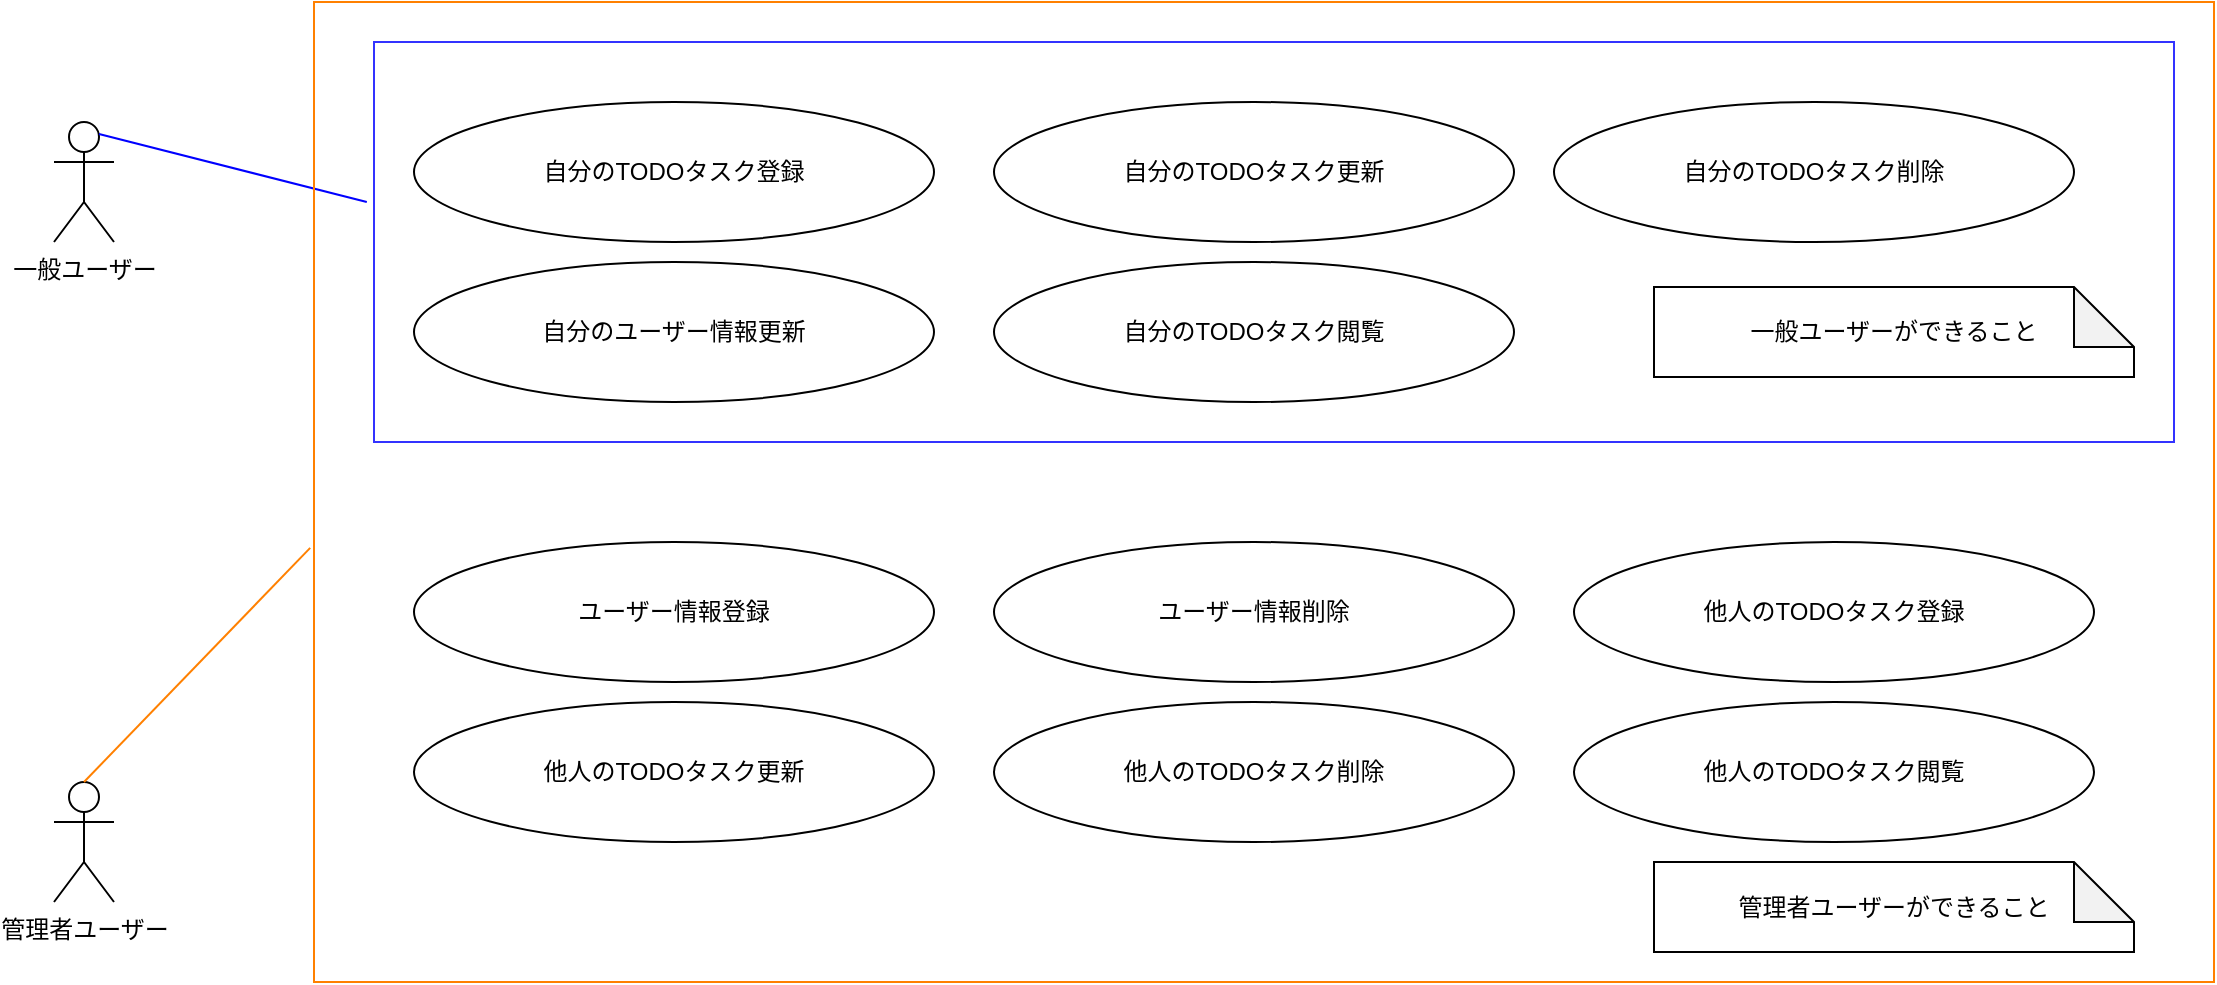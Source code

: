 <mxfile>
    <diagram id="oLQmXq2ciN3WbTHtwTG0" name="ページ1">
        <mxGraphModel dx="3550" dy="813" grid="1" gridSize="10" guides="1" tooltips="1" connect="1" arrows="1" fold="1" page="1" pageScale="1" pageWidth="2339" pageHeight="3300" math="0" shadow="0">
            <root>
                <mxCell id="0"/>
                <mxCell id="1" parent="0"/>
                <mxCell id="2" value="一般ユーザー" style="shape=umlActor;verticalLabelPosition=bottom;verticalAlign=top;html=1;" vertex="1" parent="1">
                    <mxGeometry x="-20" y="70" width="30" height="60" as="geometry"/>
                </mxCell>
                <mxCell id="3" value="自分のTODOタスク登録" style="ellipse;whiteSpace=wrap;html=1;" vertex="1" parent="1">
                    <mxGeometry x="160" y="60" width="260" height="70" as="geometry"/>
                </mxCell>
                <mxCell id="5" value="ユーザー情報登録" style="ellipse;whiteSpace=wrap;html=1;" vertex="1" parent="1">
                    <mxGeometry x="160" y="280" width="260" height="70" as="geometry"/>
                </mxCell>
                <mxCell id="6" value="自分のTODOタスク更新" style="ellipse;whiteSpace=wrap;html=1;" vertex="1" parent="1">
                    <mxGeometry x="450" y="60" width="260" height="70" as="geometry"/>
                </mxCell>
                <mxCell id="7" value="自分のTODOタスク削除" style="ellipse;whiteSpace=wrap;html=1;" vertex="1" parent="1">
                    <mxGeometry x="730" y="60" width="260" height="70" as="geometry"/>
                </mxCell>
                <mxCell id="8" value="自分のユーザー情報更新" style="ellipse;whiteSpace=wrap;html=1;" vertex="1" parent="1">
                    <mxGeometry x="160" y="140" width="260" height="70" as="geometry"/>
                </mxCell>
                <mxCell id="9" value="ユーザー情報削除" style="ellipse;whiteSpace=wrap;html=1;" vertex="1" parent="1">
                    <mxGeometry x="450" y="280" width="260" height="70" as="geometry"/>
                </mxCell>
                <mxCell id="10" value="他人のTODOタスク登録" style="ellipse;whiteSpace=wrap;html=1;" vertex="1" parent="1">
                    <mxGeometry x="740" y="280" width="260" height="70" as="geometry"/>
                </mxCell>
                <mxCell id="11" value="自分のTODOタスク閲覧" style="ellipse;whiteSpace=wrap;html=1;" vertex="1" parent="1">
                    <mxGeometry x="450" y="140" width="260" height="70" as="geometry"/>
                </mxCell>
                <mxCell id="12" value="他人のTODOタスク更新" style="ellipse;whiteSpace=wrap;html=1;" vertex="1" parent="1">
                    <mxGeometry x="160" y="360" width="260" height="70" as="geometry"/>
                </mxCell>
                <mxCell id="13" value="他人のTODOタスク削除" style="ellipse;whiteSpace=wrap;html=1;" vertex="1" parent="1">
                    <mxGeometry x="450" y="360" width="260" height="70" as="geometry"/>
                </mxCell>
                <mxCell id="14" value="他人のTODOタスク閲覧" style="ellipse;whiteSpace=wrap;html=1;" vertex="1" parent="1">
                    <mxGeometry x="740" y="360" width="260" height="70" as="geometry"/>
                </mxCell>
                <mxCell id="15" value="管理者ユーザー" style="shape=umlActor;verticalLabelPosition=bottom;verticalAlign=top;html=1;" vertex="1" parent="1">
                    <mxGeometry x="-20" y="400" width="30" height="60" as="geometry"/>
                </mxCell>
                <mxCell id="17" value="" style="rounded=0;whiteSpace=wrap;html=1;strokeColor=#3333FF;fillColor=none;" vertex="1" parent="1">
                    <mxGeometry x="140" y="30" width="900" height="200" as="geometry"/>
                </mxCell>
                <mxCell id="18" value="" style="endArrow=none;html=1;exitX=0.75;exitY=0.1;exitDx=0;exitDy=0;exitPerimeter=0;entryX=-0.004;entryY=0.4;entryDx=0;entryDy=0;entryPerimeter=0;strokeColor=#0000FF;" edge="1" parent="1" source="2" target="17">
                    <mxGeometry width="50" height="50" relative="1" as="geometry">
                        <mxPoint x="90" y="110" as="sourcePoint"/>
                        <mxPoint x="140" y="60" as="targetPoint"/>
                    </mxGeometry>
                </mxCell>
                <mxCell id="19" value="" style="rounded=0;whiteSpace=wrap;html=1;strokeColor=#FF8000;fillColor=none;" vertex="1" parent="1">
                    <mxGeometry x="110" y="10" width="950" height="490" as="geometry"/>
                </mxCell>
                <mxCell id="21" value="" style="endArrow=none;html=1;strokeColor=#FF8000;exitX=0.5;exitY=0;exitDx=0;exitDy=0;exitPerimeter=0;entryX=-0.002;entryY=0.557;entryDx=0;entryDy=0;entryPerimeter=0;" edge="1" parent="1" source="15" target="19">
                    <mxGeometry width="50" height="50" relative="1" as="geometry">
                        <mxPoint x="40" y="280" as="sourcePoint"/>
                        <mxPoint x="90" y="230" as="targetPoint"/>
                    </mxGeometry>
                </mxCell>
                <mxCell id="22" value="一般ユーザーができること" style="shape=note;whiteSpace=wrap;html=1;backgroundOutline=1;darkOpacity=0.05;strokeColor=#000000;fillColor=none;" vertex="1" parent="1">
                    <mxGeometry x="780" y="152.5" width="240" height="45" as="geometry"/>
                </mxCell>
                <mxCell id="23" value="管理者ユーザーができること" style="shape=note;whiteSpace=wrap;html=1;backgroundOutline=1;darkOpacity=0.05;strokeColor=#000000;fillColor=none;" vertex="1" parent="1">
                    <mxGeometry x="780" y="440" width="240" height="45" as="geometry"/>
                </mxCell>
            </root>
        </mxGraphModel>
    </diagram>
</mxfile>